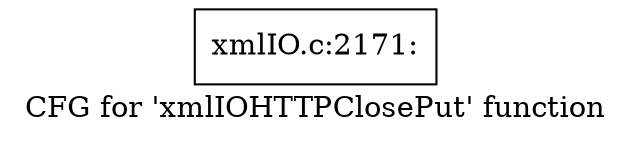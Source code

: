 digraph "CFG for 'xmlIOHTTPClosePut' function" {
	label="CFG for 'xmlIOHTTPClosePut' function";

	Node0x53ba4f0 [shape=record,label="{xmlIO.c:2171:}"];
}
